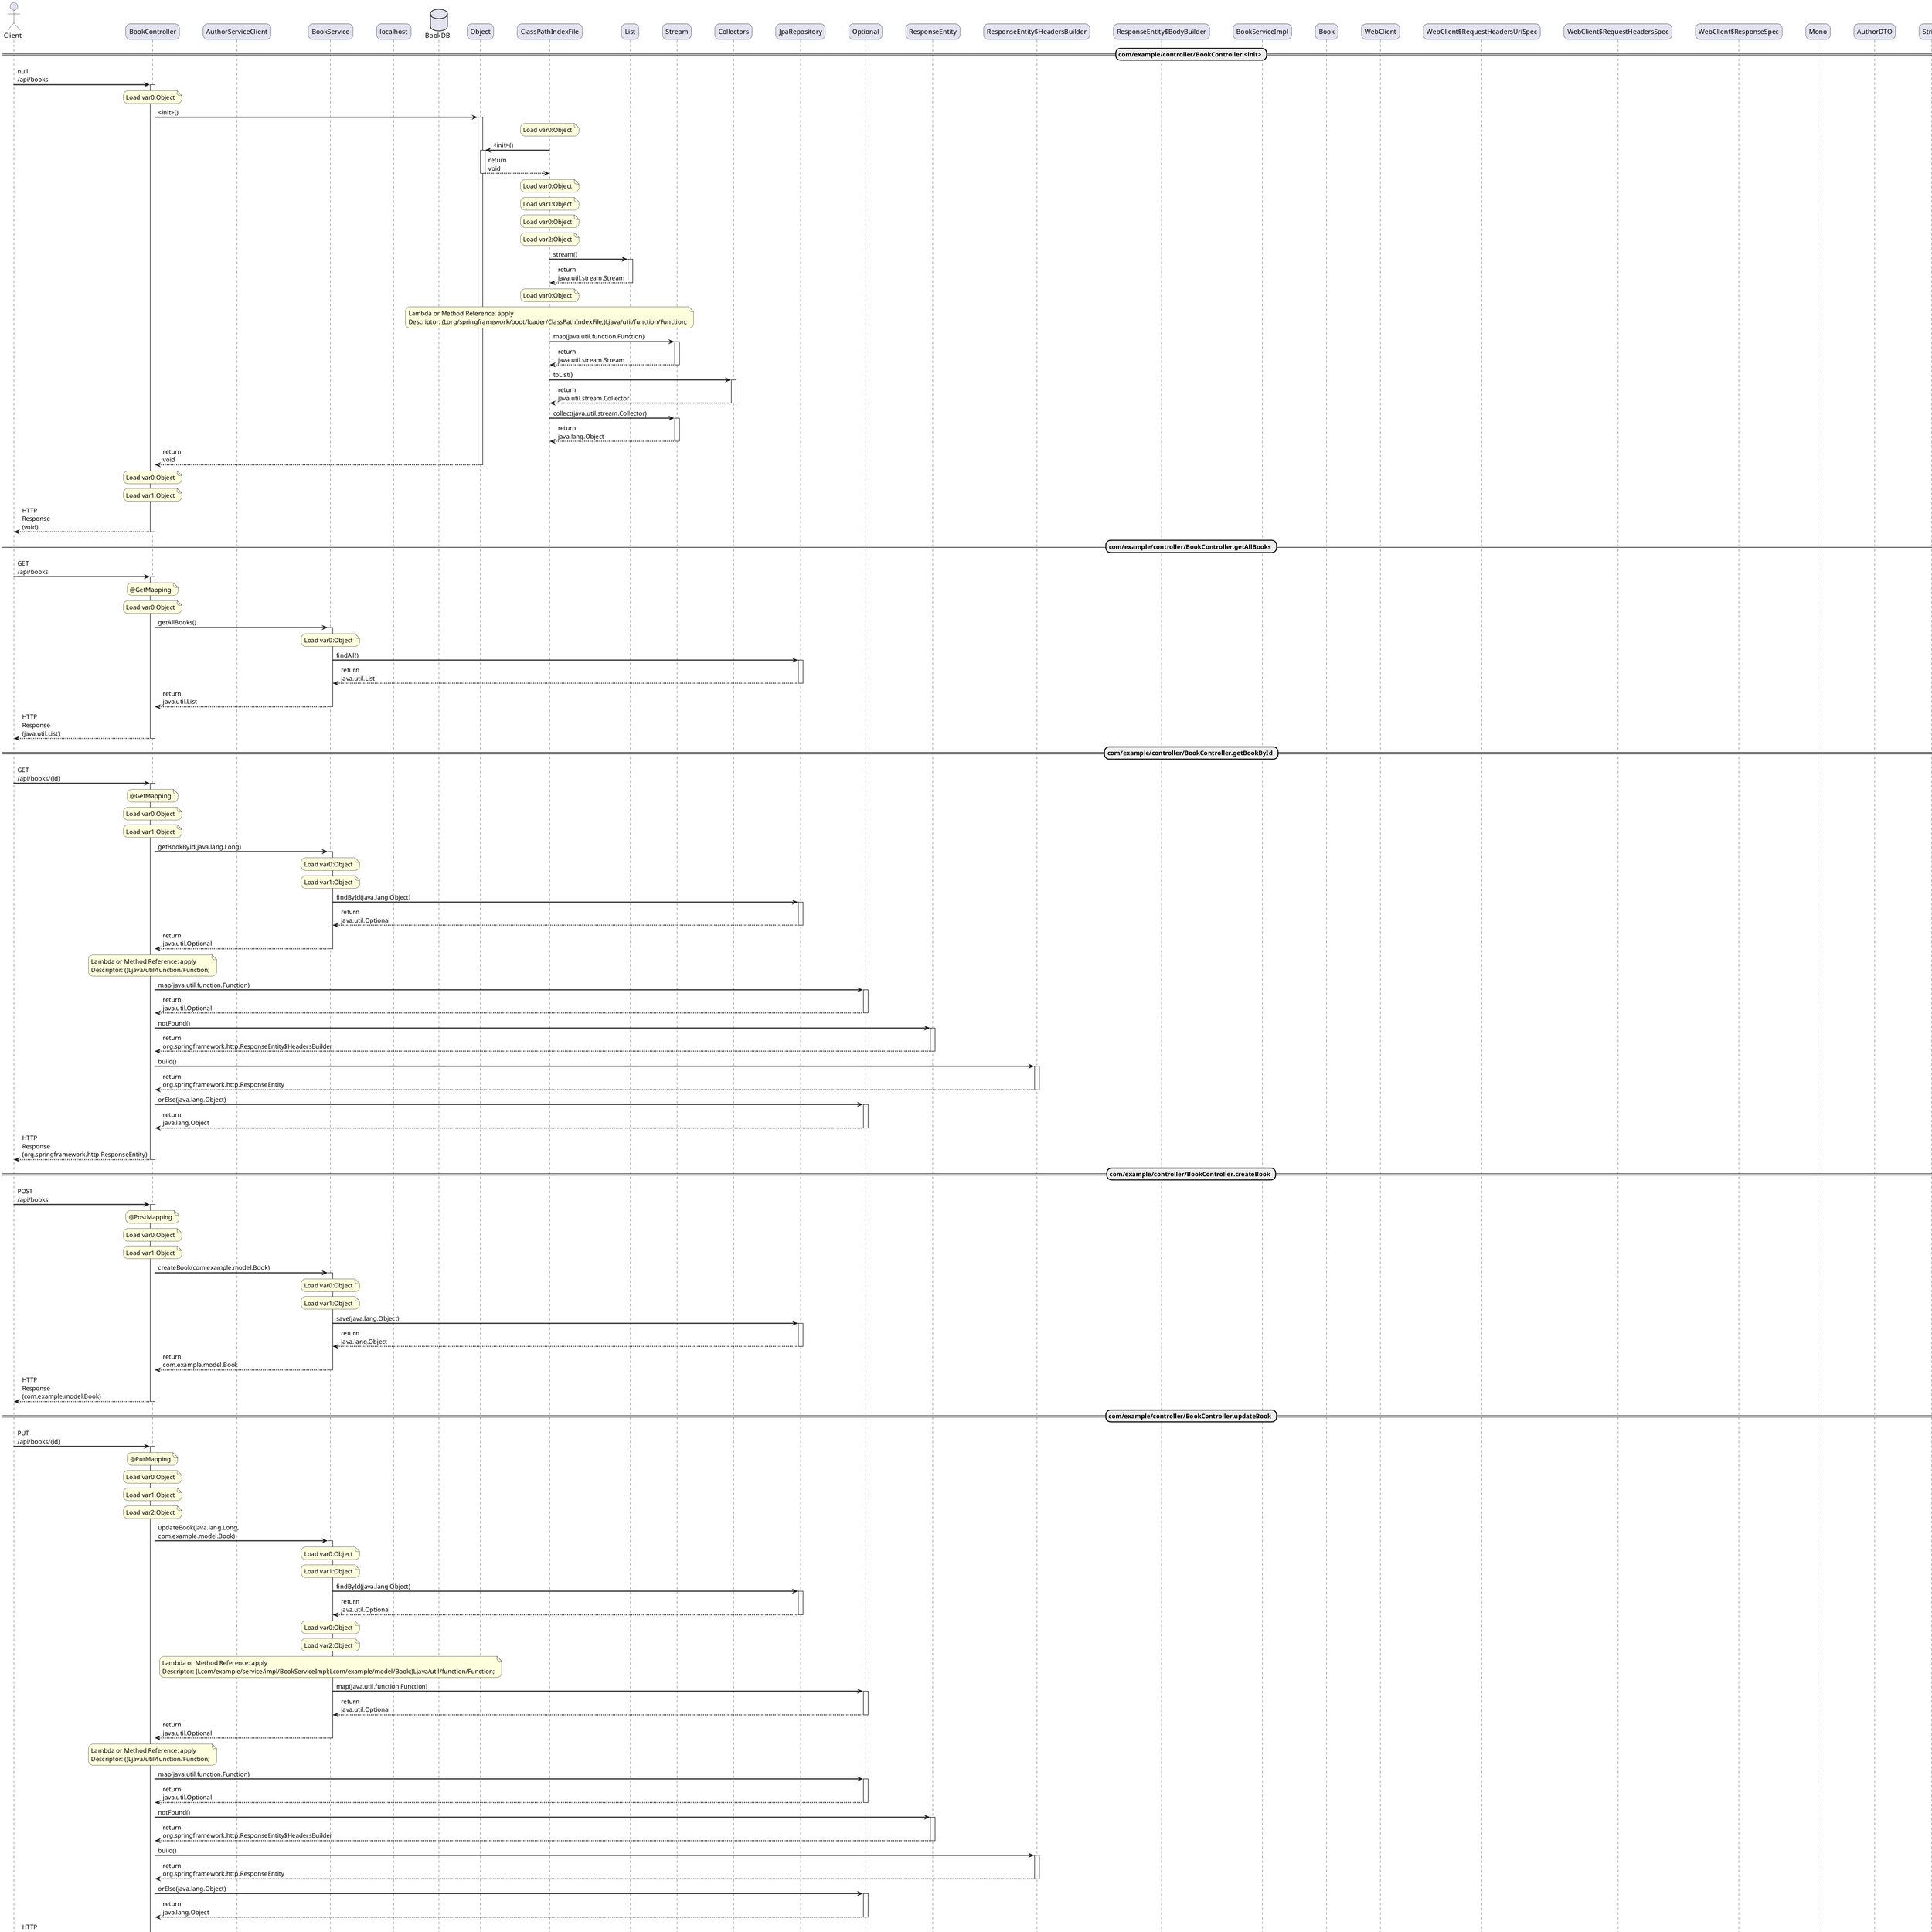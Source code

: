 @startuml
!pragma teoz true
skinparam sequenceArrowThickness 2
skinparam roundcorner 20
skinparam maxmessagesize 60
skinparam responseMessageBelowArrow true
skinparam ParticipantPadding 20
skinparam BoxPadding 10
skinparam SequenceGroupBodyBackgroundColor transparent
skinparam SequenceGroupBorderColor gray
skinparam SequenceGroupFontStyle italic

actor Client
participant BookController
participant AuthorServiceClient
participant BookService
participant localhost
database BookDB

== com/example/controller/BookController.<init> ==
"Client" -> "BookController" : null /api/books
activate "BookController"
note over BookController : Load var0:Object
"BookController" -> "Object" : <init>()
activate "Object"
note over ClassPathIndexFile : Load var0:Object
"ClassPathIndexFile" -> "Object" : <init>()
activate "Object"
"Object" --> "ClassPathIndexFile" : return void
deactivate "Object"
note over ClassPathIndexFile : Load var0:Object
note over ClassPathIndexFile : Load var1:Object
note over ClassPathIndexFile : Load var0:Object
note over ClassPathIndexFile : Load var2:Object
"ClassPathIndexFile" -> "List" : stream()
activate "List"
"List" --> "ClassPathIndexFile" : return java.util.stream.Stream
deactivate "List"
note over ClassPathIndexFile : Load var0:Object
note over ClassPathIndexFile
Lambda or Method Reference: apply
Descriptor: (Lorg/springframework/boot/loader/ClassPathIndexFile;)Ljava/util/function/Function;
end note
"ClassPathIndexFile" -> "Stream" : map(java.util.function.Function)
activate "Stream"
"Stream" --> "ClassPathIndexFile" : return java.util.stream.Stream
deactivate "Stream"
"ClassPathIndexFile" -> "Collectors" : toList()
activate "Collectors"
"Collectors" --> "ClassPathIndexFile" : return java.util.stream.Collector
deactivate "Collectors"
"ClassPathIndexFile" -> "Stream" : collect(java.util.stream.Collector)
activate "Stream"
"Stream" --> "ClassPathIndexFile" : return java.lang.Object
deactivate "Stream"
"Object" --> "BookController" : return void
deactivate "Object"
note over BookController : Load var0:Object
note over BookController : Load var1:Object
"BookController" --> "Client" : HTTP Response (void)
deactivate "BookController"

== com/example/controller/BookController.getAllBooks ==
"Client" -> "BookController" : GET /api/books
activate "BookController"
note over BookController : @GetMapping
note over BookController : Load var0:Object
"BookController" -> "BookService" : getAllBooks()
activate "BookService"
note over BookService : Load var0:Object
"BookService" -> "JpaRepository" : findAll()
activate "JpaRepository"
"JpaRepository" --> "BookService" : return java.util.List
deactivate "JpaRepository"
"BookService" --> "BookController" : return java.util.List
deactivate "BookService"
"BookController" --> "Client" : HTTP Response (java.util.List)
deactivate "BookController"

== com/example/controller/BookController.getBookById ==
"Client" -> "BookController" : GET /api/books/{id}
activate "BookController"
note over BookController : @GetMapping
note over BookController : Load var0:Object
note over BookController : Load var1:Object
"BookController" -> "BookService" : getBookById(java.lang.Long)
activate "BookService"
note over BookService : Load var0:Object
note over BookService : Load var1:Object
"BookService" -> "JpaRepository" : findById(java.lang.Object)
activate "JpaRepository"
"JpaRepository" --> "BookService" : return java.util.Optional
deactivate "JpaRepository"
"BookService" --> "BookController" : return java.util.Optional
deactivate "BookService"
note over BookController
Lambda or Method Reference: apply
Descriptor: ()Ljava/util/function/Function;
end note
"BookController" -> "Optional" : map(java.util.function.Function)
activate "Optional"
"Optional" --> "BookController" : return java.util.Optional
deactivate "Optional"
"BookController" -> "ResponseEntity" : notFound()
activate "ResponseEntity"
"ResponseEntity" --> "BookController" : return org.springframework.http.ResponseEntity$HeadersBuilder
deactivate "ResponseEntity"
"BookController" -> "ResponseEntity$HeadersBuilder" : build()
activate "ResponseEntity$HeadersBuilder"
"ResponseEntity$HeadersBuilder" --> "BookController" : return org.springframework.http.ResponseEntity
deactivate "ResponseEntity$HeadersBuilder"
"BookController" -> "Optional" : orElse(java.lang.Object)
activate "Optional"
"Optional" --> "BookController" : return java.lang.Object
deactivate "Optional"
"BookController" --> "Client" : HTTP Response (org.springframework.http.ResponseEntity)
deactivate "BookController"

== com/example/controller/BookController.createBook ==
"Client" -> "BookController" : POST /api/books
activate "BookController"
note over BookController : @PostMapping
note over BookController : Load var0:Object
note over BookController : Load var1:Object
"BookController" -> "BookService" : createBook(com.example.model.Book)
activate "BookService"
note over BookService : Load var0:Object
note over BookService : Load var1:Object
"BookService" -> "JpaRepository" : save(java.lang.Object)
activate "JpaRepository"
"JpaRepository" --> "BookService" : return java.lang.Object
deactivate "JpaRepository"
"BookService" --> "BookController" : return com.example.model.Book
deactivate "BookService"
"BookController" --> "Client" : HTTP Response (com.example.model.Book)
deactivate "BookController"

== com/example/controller/BookController.updateBook ==
"Client" -> "BookController" : PUT /api/books/{id}
activate "BookController"
note over BookController : @PutMapping
note over BookController : Load var0:Object
note over BookController : Load var1:Object
note over BookController : Load var2:Object
"BookController" -> "BookService" : updateBook(java.lang.Long, com.example.model.Book)
activate "BookService"
note over BookService : Load var0:Object
note over BookService : Load var1:Object
"BookService" -> "JpaRepository" : findById(java.lang.Object)
activate "JpaRepository"
"JpaRepository" --> "BookService" : return java.util.Optional
deactivate "JpaRepository"
note over BookService : Load var0:Object
note over BookService : Load var2:Object
note over BookService
Lambda or Method Reference: apply
Descriptor: (Lcom/example/service/impl/BookServiceImpl;Lcom/example/model/Book;)Ljava/util/function/Function;
end note
"BookService" -> "Optional" : map(java.util.function.Function)
activate "Optional"
"Optional" --> "BookService" : return java.util.Optional
deactivate "Optional"
"BookService" --> "BookController" : return java.util.Optional
deactivate "BookService"
note over BookController
Lambda or Method Reference: apply
Descriptor: ()Ljava/util/function/Function;
end note
"BookController" -> "Optional" : map(java.util.function.Function)
activate "Optional"
"Optional" --> "BookController" : return java.util.Optional
deactivate "Optional"
"BookController" -> "ResponseEntity" : notFound()
activate "ResponseEntity"
"ResponseEntity" --> "BookController" : return org.springframework.http.ResponseEntity$HeadersBuilder
deactivate "ResponseEntity"
"BookController" -> "ResponseEntity$HeadersBuilder" : build()
activate "ResponseEntity$HeadersBuilder"
"ResponseEntity$HeadersBuilder" --> "BookController" : return org.springframework.http.ResponseEntity
deactivate "ResponseEntity$HeadersBuilder"
"BookController" -> "Optional" : orElse(java.lang.Object)
activate "Optional"
"Optional" --> "BookController" : return java.lang.Object
deactivate "Optional"
"BookController" --> "Client" : HTTP Response (org.springframework.http.ResponseEntity)
deactivate "BookController"

== com/example/controller/BookController.deleteBook ==
"Client" -> "BookController" : DELETE /api/books/{id}
activate "BookController"
note over BookController : @DeleteMapping
note over BookController : Load var0:Object
note over BookController : Load var1:Object
"BookController" -> "BookService" : deleteBook(java.lang.Long)
activate "BookService"
note over BookService : Load var0:Object
note over BookService : Load var1:Object
"BookService" -> "JpaRepository" : deleteById(java.lang.Object)
activate "JpaRepository"
"JpaRepository" --> "BookService" : return void
deactivate "JpaRepository"
"BookService" --> "BookController" : return void
deactivate "BookService"
"BookController" -> "ResponseEntity" : ok()
activate "ResponseEntity"
"ResponseEntity" --> "BookController" : return org.springframework.http.ResponseEntity$BodyBuilder
deactivate "ResponseEntity"
"BookController" -> "ResponseEntity$BodyBuilder" : build()
activate "ResponseEntity$BodyBuilder"
"ResponseEntity$BodyBuilder" --> "BookController" : return org.springframework.http.ResponseEntity
deactivate "ResponseEntity$BodyBuilder"
"BookController" --> "Client" : HTTP Response (org.springframework.http.ResponseEntity)
deactivate "BookController"

== com/example/controller/BookController.getBookWithAuthor ==
"Client" -> "BookController" : GET /api/books/{id}/with-author
activate "BookController"
note over BookController : @GetMapping
note over BookController : Load var0:Object
note over BookController : Load var1:Object
"BookController" -> "BookService" : getBookWithAuthor(java.lang.Long)
activate "BookService"
note over BookService : Load var0:Object
note over BookService : Load var1:Object
"BookService" -> "JpaRepository" : findById(java.lang.Object)
activate "JpaRepository"
"JpaRepository" --> "BookService" : return java.util.Optional
deactivate "JpaRepository"
note over BookService : Load var0:Object
note over BookService
Lambda or Method Reference: apply
Descriptor: (Lcom/example/service/impl/BookServiceImpl;)Ljava/util/function/Function;
end note
"BookService" -> "Optional" : map(java.util.function.Function)
activate "Optional"
"Optional" --> "BookService" : return java.util.Optional
deactivate "Optional"
"BookService" --> "BookController" : return java.util.Optional
deactivate "BookService"
note over BookController
Lambda or Method Reference: apply
Descriptor: ()Ljava/util/function/Function;
end note
"BookController" -> "Optional" : map(java.util.function.Function)
activate "Optional"
"Optional" --> "BookController" : return java.util.Optional
deactivate "Optional"
"BookController" -> "ResponseEntity" : notFound()
activate "ResponseEntity"
"ResponseEntity" --> "BookController" : return org.springframework.http.ResponseEntity$HeadersBuilder
deactivate "ResponseEntity"
"BookController" -> "ResponseEntity$HeadersBuilder" : build()
activate "ResponseEntity$HeadersBuilder"
"ResponseEntity$HeadersBuilder" --> "BookController" : return org.springframework.http.ResponseEntity
deactivate "ResponseEntity$HeadersBuilder"
"BookController" -> "Optional" : orElse(java.lang.Object)
activate "Optional"
"Optional" --> "BookController" : return java.lang.Object
deactivate "Optional"
"BookController" --> "Client" : HTTP Response (org.springframework.http.ResponseEntity)
deactivate "BookController"

== com/example/service/impl/BookServiceImpl.<init> ==
"Client" -> "BookServiceImpl" : null null
activate "BookServiceImpl"
note over BookService : Load var0:Object
"BookService" -> "Object" : <init>()
activate "Object"
note over ClassPathIndexFile : Load var0:Object
"ClassPathIndexFile" -> "Object" : <init>()
activate "Object"
"Object" --> "ClassPathIndexFile" : return void
deactivate "Object"
note over ClassPathIndexFile : Load var0:Object
note over ClassPathIndexFile : Load var1:Object
note over ClassPathIndexFile : Load var0:Object
note over ClassPathIndexFile : Load var2:Object
"ClassPathIndexFile" -> "List" : stream()
activate "List"
"List" --> "ClassPathIndexFile" : return java.util.stream.Stream
deactivate "List"
note over ClassPathIndexFile : Load var0:Object
note over ClassPathIndexFile
Lambda or Method Reference: apply
Descriptor: (Lorg/springframework/boot/loader/ClassPathIndexFile;)Ljava/util/function/Function;
end note
"ClassPathIndexFile" -> "Stream" : map(java.util.function.Function)
activate "Stream"
"Stream" --> "ClassPathIndexFile" : return java.util.stream.Stream
deactivate "Stream"
"ClassPathIndexFile" -> "Collectors" : toList()
activate "Collectors"
"Collectors" --> "ClassPathIndexFile" : return java.util.stream.Collector
deactivate "Collectors"
"ClassPathIndexFile" -> "Stream" : collect(java.util.stream.Collector)
activate "Stream"
"Stream" --> "ClassPathIndexFile" : return java.lang.Object
deactivate "Stream"
"Object" --> "BookService" : return void
deactivate "Object"
note over BookService : Load var0:Object
note over BookService : Load var1:Object
note over BookService : Load var0:Object
note over BookService : Load var2:Object
"BookServiceImpl" --> "Client" : HTTP Response (void)
deactivate "BookServiceImpl"

== com/example/service/impl/BookServiceImpl.getAllBooks ==
"Client" -> "BookServiceImpl" : null null
activate "BookServiceImpl"
note over BookService : Load var0:Object
"BookService" -> "JpaRepository" : findAll()
activate "JpaRepository"
"JpaRepository" --> "BookService" : return java.util.List
deactivate "JpaRepository"
"BookServiceImpl" --> "Client" : HTTP Response (java.util.List)
deactivate "BookServiceImpl"

== com/example/service/impl/BookServiceImpl.getBookById ==
"Client" -> "BookServiceImpl" : null null
activate "BookServiceImpl"
note over BookService : Load var0:Object
note over BookService : Load var1:Object
"BookService" -> "JpaRepository" : findById(java.lang.Object)
activate "JpaRepository"
"JpaRepository" --> "BookService" : return java.util.Optional
deactivate "JpaRepository"
"BookServiceImpl" --> "Client" : HTTP Response (java.util.Optional)
deactivate "BookServiceImpl"

== com/example/service/impl/BookServiceImpl.createBook ==
"Client" -> "BookServiceImpl" : null null
activate "BookServiceImpl"
note over BookService : Load var0:Object
note over BookService : Load var1:Object
"BookService" -> "JpaRepository" : save(java.lang.Object)
activate "JpaRepository"
"JpaRepository" --> "BookService" : return java.lang.Object
deactivate "JpaRepository"
"BookServiceImpl" --> "Client" : HTTP Response (com.example.model.Book)
deactivate "BookServiceImpl"

== com/example/service/impl/BookServiceImpl.updateBook ==
"Client" -> "BookServiceImpl" : null null
activate "BookServiceImpl"
note over BookService : Load var0:Object
note over BookService : Load var1:Object
"BookService" -> "JpaRepository" : findById(java.lang.Object)
activate "JpaRepository"
"JpaRepository" --> "BookService" : return java.util.Optional
deactivate "JpaRepository"
note over BookService : Load var0:Object
note over BookService : Load var2:Object
note over BookService
Lambda or Method Reference: apply
Descriptor: (Lcom/example/service/impl/BookServiceImpl;Lcom/example/model/Book;)Ljava/util/function/Function;
end note
"BookService" -> "Optional" : map(java.util.function.Function)
activate "Optional"
"Optional" --> "BookService" : return java.util.Optional
deactivate "Optional"
"BookServiceImpl" --> "Client" : HTTP Response (java.util.Optional)
deactivate "BookServiceImpl"

== com/example/service/impl/BookServiceImpl.deleteBook ==
"Client" -> "BookServiceImpl" : null null
activate "BookServiceImpl"
note over BookService : Load var0:Object
note over BookService : Load var1:Object
"BookService" -> "JpaRepository" : deleteById(java.lang.Object)
activate "JpaRepository"
"JpaRepository" --> "BookService" : return void
deactivate "JpaRepository"
"BookServiceImpl" --> "Client" : HTTP Response (void)
deactivate "BookServiceImpl"

== com/example/service/impl/BookServiceImpl.getBookWithAuthor ==
"Client" -> "BookServiceImpl" : null null
activate "BookServiceImpl"
note over BookService : Load var0:Object
note over BookService : Load var1:Object
"BookService" -> "JpaRepository" : findById(java.lang.Object)
activate "JpaRepository"
"JpaRepository" --> "BookService" : return java.util.Optional
deactivate "JpaRepository"
note over BookService : Load var0:Object
note over BookService
Lambda or Method Reference: apply
Descriptor: (Lcom/example/service/impl/BookServiceImpl;)Ljava/util/function/Function;
end note
"BookService" -> "Optional" : map(java.util.function.Function)
activate "Optional"
"Optional" --> "BookService" : return java.util.Optional
deactivate "Optional"
"BookServiceImpl" --> "Client" : HTTP Response (java.util.Optional)
deactivate "BookServiceImpl"

== com/example/service/impl/BookServiceImpl.lambda$getBookWithAuthor$1 ==
"Client" -> "BookServiceImpl" : null null
activate "BookServiceImpl"
note over BookService : Load var0:Object
note over BookService : Load var1:Object
"BookService" -> "Book" : getAuthorId()
activate "Book"
"Book" --> "BookService" : return java.lang.Long
deactivate "Book"
"BookService" -> "AuthorServiceClient" : getAuthor(java.lang.Long)
activate "AuthorServiceClient"
note over AuthorServiceClient : Load var0:Object
"AuthorServiceClient" -> "WebClient" : get()
activate "WebClient"
"WebClient" --> "AuthorServiceClient" : return org.springframework.web.reactive.function.client.WebClient$RequestHeadersUriSpec
deactivate "WebClient"
note over AuthorServiceClient : Constant: /api/authors/{id}
note over AuthorServiceClient : Load var1:Object
"AuthorServiceClient" -> "WebClient$RequestHeadersUriSpec" : uri(java.lang.String, java.lang.Object[])
activate "WebClient$RequestHeadersUriSpec"
"WebClient$RequestHeadersUriSpec" --> "AuthorServiceClient" : return org.springframework.web.reactive.function.client.WebClient$RequestHeadersSpec
deactivate "WebClient$RequestHeadersUriSpec"
"AuthorServiceClient" -> "WebClient$RequestHeadersSpec" : retrieve()
activate "WebClient$RequestHeadersSpec"
"WebClient$RequestHeadersSpec" --> "AuthorServiceClient" : return org.springframework.web.reactive.function.client.WebClient$ResponseSpec
deactivate "WebClient$RequestHeadersSpec"
note over AuthorServiceClient
Lambda or Method Reference: test
Descriptor: ()Ljava/util/function/Predicate;
end note
note over AuthorServiceClient : Load var1:Object
note over AuthorServiceClient
Lambda or Method Reference: apply
Descriptor: (Ljava/lang/Long;)Ljava/util/function/Function;
end note
"AuthorServiceClient" -> "WebClient$ResponseSpec" : onStatus(java.util.function.Predicate, java.util.function.Function)
activate "WebClient$ResponseSpec"
"WebClient$ResponseSpec" --> "AuthorServiceClient" : return org.springframework.web.reactive.function.client.WebClient$ResponseSpec
deactivate "WebClient$ResponseSpec"
note over AuthorServiceClient
Lambda or Method Reference: test
Descriptor: ()Ljava/util/function/Predicate;
end note
note over AuthorServiceClient
Lambda or Method Reference: apply
Descriptor: ()Ljava/util/function/Function;
end note
"AuthorServiceClient" -> "WebClient$ResponseSpec" : onStatus(java.util.function.Predicate, java.util.function.Function)
activate "WebClient$ResponseSpec"
"WebClient$ResponseSpec" --> "AuthorServiceClient" : return org.springframework.web.reactive.function.client.WebClient$ResponseSpec
deactivate "WebClient$ResponseSpec"
note over AuthorServiceClient : Constant: Lcom/example/dto/AuthorDTO;
"AuthorServiceClient" -> "WebClient$ResponseSpec" : bodyToMono(java.lang.Class)
activate "WebClient$ResponseSpec"
"WebClient$ResponseSpec" --> "AuthorServiceClient" : return reactor.core.publisher.Mono
deactivate "WebClient$ResponseSpec"
"AuthorServiceClient" --> "BookService" : return reactor.core.publisher.Mono
deactivate "AuthorServiceClient"
"BookService" -> "Mono" : block()
activate "Mono"
"Mono" --> "BookService" : return java.lang.Object
deactivate "Mono"
note over BookService : Store var2:Object
note over BookService : Constant: Book: %s, Author: %s, Publication Date: %s
note over BookService : Load var1:Object
"BookService" -> "Book" : getTitle()
activate "Book"
"Book" --> "BookService" : return java.lang.String
deactivate "Book"
note over BookService : Load var2:Object
"BookService" -> "AuthorDTO" : getName()
activate "AuthorDTO"
note over AuthorDTO : Load var0:Object
"AuthorDTO" --> "BookService" : return java.lang.String
deactivate "AuthorDTO"
note over BookService : Load var1:Object
"BookService" -> "Book" : getPublicationDate()
activate "Book"
"Book" --> "BookService" : return java.time.LocalDate
deactivate "Book"
"BookService" -> "String" : format(java.lang.String, java.lang.Object[])
activate "String"
"String" --> "BookService" : return java.lang.String
deactivate "String"
note over BookService : Store var2:Object
note over BookService : Constant: Book: %s, Author: Not found, Publication Date: %s
note over BookService : Load var1:Object
"BookService" -> "Book" : getTitle()
activate "Book"
"Book" --> "BookService" : return java.lang.String
deactivate "Book"
note over BookService : Load var1:Object
"BookService" -> "Book" : getPublicationDate()
activate "Book"
"Book" --> "BookService" : return java.time.LocalDate
deactivate "Book"
"BookService" -> "String" : format(java.lang.String, java.lang.Object[])
activate "String"
"String" --> "BookService" : return java.lang.String
deactivate "String"
note over BookService : Store var2:Object
note over BookService : Constant: Book: %s, Author: Error fetching author (%s), Publication Date: %s
note over BookService : Load var1:Object
"BookService" -> "Book" : getTitle()
activate "Book"
"Book" --> "BookService" : return java.lang.String
deactivate "Book"
note over BookService : Load var2:Object
"BookService" -> "Exception" : getMessage()
activate "Exception"
"Exception" --> "BookService" : return java.lang.String
deactivate "Exception"
note over BookService : Load var1:Object
"BookService" -> "Book" : getPublicationDate()
activate "Book"
"Book" --> "BookService" : return java.time.LocalDate
deactivate "Book"
"BookService" -> "String" : format(java.lang.String, java.lang.Object[])
activate "String"
"String" --> "BookService" : return java.lang.String
deactivate "String"
group #LightGray Try
"BookService" -> "Book" : getAuthorId()
activate "Book"
"Book" --> "BookService" : return java.lang.Long
deactivate "Book"
"BookService" -> "AuthorServiceClient" : getAuthor(java.lang.Long)
activate "AuthorServiceClient"
note over AuthorServiceClient : Load var0:Object
"AuthorServiceClient" -> "WebClient" : get()
activate "WebClient"
"WebClient" --> "AuthorServiceClient" : return org.springframework.web.reactive.function.client.WebClient$RequestHeadersUriSpec
deactivate "WebClient"
note over AuthorServiceClient : Constant: /api/authors/{id}
note over AuthorServiceClient : Load var1:Object
"AuthorServiceClient" -> "WebClient$RequestHeadersUriSpec" : uri(java.lang.String, java.lang.Object[])
activate "WebClient$RequestHeadersUriSpec"
"WebClient$RequestHeadersUriSpec" --> "AuthorServiceClient" : return org.springframework.web.reactive.function.client.WebClient$RequestHeadersSpec
deactivate "WebClient$RequestHeadersUriSpec"
"AuthorServiceClient" -> "WebClient$RequestHeadersSpec" : retrieve()
activate "WebClient$RequestHeadersSpec"
"WebClient$RequestHeadersSpec" --> "AuthorServiceClient" : return org.springframework.web.reactive.function.client.WebClient$ResponseSpec
deactivate "WebClient$RequestHeadersSpec"
note over AuthorServiceClient
Lambda or Method Reference: test
Descriptor: ()Ljava/util/function/Predicate;
end note
note over AuthorServiceClient : Load var1:Object
note over AuthorServiceClient
Lambda or Method Reference: apply
Descriptor: (Ljava/lang/Long;)Ljava/util/function/Function;
end note
"AuthorServiceClient" -> "WebClient$ResponseSpec" : onStatus(java.util.function.Predicate, java.util.function.Function)
activate "WebClient$ResponseSpec"
"WebClient$ResponseSpec" --> "AuthorServiceClient" : return org.springframework.web.reactive.function.client.WebClient$ResponseSpec
deactivate "WebClient$ResponseSpec"
note over AuthorServiceClient
Lambda or Method Reference: test
Descriptor: ()Ljava/util/function/Predicate;
end note
note over AuthorServiceClient
Lambda or Method Reference: apply
Descriptor: ()Ljava/util/function/Function;
end note
"AuthorServiceClient" -> "WebClient$ResponseSpec" : onStatus(java.util.function.Predicate, java.util.function.Function)
activate "WebClient$ResponseSpec"
"WebClient$ResponseSpec" --> "AuthorServiceClient" : return org.springframework.web.reactive.function.client.WebClient$ResponseSpec
deactivate "WebClient$ResponseSpec"
note over AuthorServiceClient : Constant: Lcom/example/dto/AuthorDTO;
"AuthorServiceClient" -> "WebClient$ResponseSpec" : bodyToMono(java.lang.Class)
activate "WebClient$ResponseSpec"
"WebClient$ResponseSpec" --> "AuthorServiceClient" : return reactor.core.publisher.Mono
deactivate "WebClient$ResponseSpec"
"AuthorServiceClient" --> "BookService" : return reactor.core.publisher.Mono
deactivate "AuthorServiceClient"
"BookService" -> "Mono" : block()
activate "Mono"
"Mono" --> "BookService" : return java.lang.Object
deactivate "Mono"
"BookService" -> "Book" : getTitle()
activate "Book"
"Book" --> "BookService" : return java.lang.String
deactivate "Book"
"BookService" -> "AuthorDTO" : getName()
activate "AuthorDTO"
note over AuthorDTO : Load var0:Object
"AuthorDTO" --> "BookService" : return java.lang.String
deactivate "AuthorDTO"
"BookService" -> "Book" : getPublicationDate()
activate "Book"
"Book" --> "BookService" : return java.time.LocalDate
deactivate "Book"
"BookService" -> "String" : format(java.lang.String, java.lang.Object[])
activate "String"
"String" --> "BookService" : return java.lang.String
deactivate "String"
end
group #LightCoral Catch AuthorNotFoundException
end
group #LightGray Try
"BookService" -> "Book" : getAuthorId()
activate "Book"
"Book" --> "BookService" : return java.lang.Long
deactivate "Book"
"BookService" -> "AuthorServiceClient" : getAuthor(java.lang.Long)
activate "AuthorServiceClient"
note over AuthorServiceClient : Load var0:Object
"AuthorServiceClient" -> "WebClient" : get()
activate "WebClient"
"WebClient" --> "AuthorServiceClient" : return org.springframework.web.reactive.function.client.WebClient$RequestHeadersUriSpec
deactivate "WebClient"
note over AuthorServiceClient : Constant: /api/authors/{id}
note over AuthorServiceClient : Load var1:Object
"AuthorServiceClient" -> "WebClient$RequestHeadersUriSpec" : uri(java.lang.String, java.lang.Object[])
activate "WebClient$RequestHeadersUriSpec"
"WebClient$RequestHeadersUriSpec" --> "AuthorServiceClient" : return org.springframework.web.reactive.function.client.WebClient$RequestHeadersSpec
deactivate "WebClient$RequestHeadersUriSpec"
"AuthorServiceClient" -> "WebClient$RequestHeadersSpec" : retrieve()
activate "WebClient$RequestHeadersSpec"
"WebClient$RequestHeadersSpec" --> "AuthorServiceClient" : return org.springframework.web.reactive.function.client.WebClient$ResponseSpec
deactivate "WebClient$RequestHeadersSpec"
note over AuthorServiceClient
Lambda or Method Reference: test
Descriptor: ()Ljava/util/function/Predicate;
end note
note over AuthorServiceClient : Load var1:Object
note over AuthorServiceClient
Lambda or Method Reference: apply
Descriptor: (Ljava/lang/Long;)Ljava/util/function/Function;
end note
"AuthorServiceClient" -> "WebClient$ResponseSpec" : onStatus(java.util.function.Predicate, java.util.function.Function)
activate "WebClient$ResponseSpec"
"WebClient$ResponseSpec" --> "AuthorServiceClient" : return org.springframework.web.reactive.function.client.WebClient$ResponseSpec
deactivate "WebClient$ResponseSpec"
note over AuthorServiceClient
Lambda or Method Reference: test
Descriptor: ()Ljava/util/function/Predicate;
end note
note over AuthorServiceClient
Lambda or Method Reference: apply
Descriptor: ()Ljava/util/function/Function;
end note
"AuthorServiceClient" -> "WebClient$ResponseSpec" : onStatus(java.util.function.Predicate, java.util.function.Function)
activate "WebClient$ResponseSpec"
"WebClient$ResponseSpec" --> "AuthorServiceClient" : return org.springframework.web.reactive.function.client.WebClient$ResponseSpec
deactivate "WebClient$ResponseSpec"
note over AuthorServiceClient : Constant: Lcom/example/dto/AuthorDTO;
"AuthorServiceClient" -> "WebClient$ResponseSpec" : bodyToMono(java.lang.Class)
activate "WebClient$ResponseSpec"
"WebClient$ResponseSpec" --> "AuthorServiceClient" : return reactor.core.publisher.Mono
deactivate "WebClient$ResponseSpec"
"AuthorServiceClient" --> "BookService" : return reactor.core.publisher.Mono
deactivate "AuthorServiceClient"
"BookService" -> "Mono" : block()
activate "Mono"
"Mono" --> "BookService" : return java.lang.Object
deactivate "Mono"
"BookService" -> "Book" : getTitle()
activate "Book"
"Book" --> "BookService" : return java.lang.String
deactivate "Book"
"BookService" -> "AuthorDTO" : getName()
activate "AuthorDTO"
note over AuthorDTO : Load var0:Object
"AuthorDTO" --> "BookService" : return java.lang.String
deactivate "AuthorDTO"
"BookService" -> "Book" : getPublicationDate()
activate "Book"
"Book" --> "BookService" : return java.time.LocalDate
deactivate "Book"
"BookService" -> "String" : format(java.lang.String, java.lang.Object[])
activate "String"
"String" --> "BookService" : return java.lang.String
deactivate "String"
end
group #LightCoral Catch Exception
end
"BookServiceImpl" --> "Client" : HTTP Response (java.lang.String)
deactivate "BookServiceImpl"

== com/example/service/impl/BookServiceImpl.lambda$updateBook$0 ==
"Client" -> "BookServiceImpl" : null null
activate "BookServiceImpl"
note over BookService : Load var2:Object
note over BookService : Load var1:Object
"BookService" -> "Book" : getTitle()
activate "Book"
"Book" --> "BookService" : return java.lang.String
deactivate "Book"
"BookService" -> "Book" : setTitle(java.lang.String)
activate "Book"
"Book" --> "BookService" : return void
deactivate "Book"
note over BookService : Load var2:Object
note over BookService : Load var1:Object
"BookService" -> "Book" : getIsbn()
activate "Book"
"Book" --> "BookService" : return java.lang.String
deactivate "Book"
"BookService" -> "Book" : setIsbn(java.lang.String)
activate "Book"
"Book" --> "BookService" : return void
deactivate "Book"
note over BookService : Load var2:Object
note over BookService : Load var1:Object
"BookService" -> "Book" : getAuthorId()
activate "Book"
"Book" --> "BookService" : return java.lang.Long
deactivate "Book"
"BookService" -> "Book" : setAuthorId(java.lang.Long)
activate "Book"
"Book" --> "BookService" : return void
deactivate "Book"
note over BookService : Load var2:Object
note over BookService : Load var1:Object
"BookService" -> "Book" : getPublicationDate()
activate "Book"
"Book" --> "BookService" : return java.time.LocalDate
deactivate "Book"
"BookService" -> "Book" : setPublicationDate(java.time.LocalDate)
activate "Book"
"Book" --> "BookService" : return void
deactivate "Book"
note over BookService : Load var0:Object
note over BookService : Load var2:Object
"BookService" -> "JpaRepository" : save(java.lang.Object)
activate "JpaRepository"
"JpaRepository" --> "BookService" : return java.lang.Object
deactivate "JpaRepository"
"BookServiceImpl" --> "Client" : HTTP Response (com.example.model.Book)
deactivate "BookServiceImpl"

== com/example/service/AuthorServiceClient.<init> ==
"Client" -> "AuthorServiceClient" : null null
activate "AuthorServiceClient"
note over AuthorServiceClient : Load var0:Object
"AuthorServiceClient" -> "Object" : <init>()
activate "Object"
note over ClassPathIndexFile : Load var0:Object
"ClassPathIndexFile" -> "Object" : <init>()
activate "Object"
"Object" --> "ClassPathIndexFile" : return void
deactivate "Object"
note over ClassPathIndexFile : Load var0:Object
note over ClassPathIndexFile : Load var1:Object
note over ClassPathIndexFile : Load var0:Object
note over ClassPathIndexFile : Load var2:Object
"ClassPathIndexFile" -> "List" : stream()
activate "List"
"List" --> "ClassPathIndexFile" : return java.util.stream.Stream
deactivate "List"
note over ClassPathIndexFile : Load var0:Object
note over ClassPathIndexFile
Lambda or Method Reference: apply
Descriptor: (Lorg/springframework/boot/loader/ClassPathIndexFile;)Ljava/util/function/Function;
end note
"ClassPathIndexFile" -> "Stream" : map(java.util.function.Function)
activate "Stream"
"Stream" --> "ClassPathIndexFile" : return java.util.stream.Stream
deactivate "Stream"
"ClassPathIndexFile" -> "Collectors" : toList()
activate "Collectors"
"Collectors" --> "ClassPathIndexFile" : return java.util.stream.Collector
deactivate "Collectors"
"ClassPathIndexFile" -> "Stream" : collect(java.util.stream.Collector)
activate "Stream"
"Stream" --> "ClassPathIndexFile" : return java.lang.Object
deactivate "Stream"
"Object" --> "AuthorServiceClient" : return void
deactivate "Object"
note over AuthorServiceClient : Load var0:Object
note over AuthorServiceClient : Load var1:Object
note over AuthorServiceClient : Constant: http://localhost:8081
"AuthorServiceClient" -> "WebClient$Builder" : baseUrl(java.lang.String)
activate "WebClient$Builder"
"WebClient$Builder" --> "AuthorServiceClient" : return org.springframework.web.reactive.function.client.WebClient$Builder
deactivate "WebClient$Builder"
"AuthorServiceClient" -> "WebClient$Builder" : build()
activate "WebClient$Builder"
"WebClient$Builder" --> "AuthorServiceClient" : return org.springframework.web.reactive.function.client.WebClient
deactivate "WebClient$Builder"
"AuthorServiceClient" --> "Client" : HTTP Response (void)
deactivate "AuthorServiceClient"

== com/example/service/AuthorServiceClient.getAuthor ==
"Client" -> "AuthorServiceClient" : null null
activate "AuthorServiceClient"
note over AuthorServiceClient : Load var0:Object
"AuthorServiceClient" -> "WebClient" : get()
activate "WebClient"
"WebClient" --> "AuthorServiceClient" : return org.springframework.web.reactive.function.client.WebClient$RequestHeadersUriSpec
deactivate "WebClient"
note over AuthorServiceClient : Constant: /api/authors/{id}
note over AuthorServiceClient : Load var1:Object
"AuthorServiceClient" -> "WebClient$RequestHeadersUriSpec" : uri(java.lang.String, java.lang.Object[])
activate "WebClient$RequestHeadersUriSpec"
"WebClient$RequestHeadersUriSpec" --> "AuthorServiceClient" : return org.springframework.web.reactive.function.client.WebClient$RequestHeadersSpec
deactivate "WebClient$RequestHeadersUriSpec"
"AuthorServiceClient" -> "WebClient$RequestHeadersSpec" : retrieve()
activate "WebClient$RequestHeadersSpec"
"WebClient$RequestHeadersSpec" --> "AuthorServiceClient" : return org.springframework.web.reactive.function.client.WebClient$ResponseSpec
deactivate "WebClient$RequestHeadersSpec"
note over AuthorServiceClient
Lambda or Method Reference: test
Descriptor: ()Ljava/util/function/Predicate;
end note
note over AuthorServiceClient : Load var1:Object
note over AuthorServiceClient
Lambda or Method Reference: apply
Descriptor: (Ljava/lang/Long;)Ljava/util/function/Function;
end note
"AuthorServiceClient" -> "WebClient$ResponseSpec" : onStatus(java.util.function.Predicate, java.util.function.Function)
activate "WebClient$ResponseSpec"
"WebClient$ResponseSpec" --> "AuthorServiceClient" : return org.springframework.web.reactive.function.client.WebClient$ResponseSpec
deactivate "WebClient$ResponseSpec"
note over AuthorServiceClient
Lambda or Method Reference: test
Descriptor: ()Ljava/util/function/Predicate;
end note
note over AuthorServiceClient
Lambda or Method Reference: apply
Descriptor: ()Ljava/util/function/Function;
end note
"AuthorServiceClient" -> "WebClient$ResponseSpec" : onStatus(java.util.function.Predicate, java.util.function.Function)
activate "WebClient$ResponseSpec"
"WebClient$ResponseSpec" --> "AuthorServiceClient" : return org.springframework.web.reactive.function.client.WebClient$ResponseSpec
deactivate "WebClient$ResponseSpec"
note over AuthorServiceClient : Constant: Lcom/example/dto/AuthorDTO;
"AuthorServiceClient" -> "WebClient$ResponseSpec" : bodyToMono(java.lang.Class)
activate "WebClient$ResponseSpec"
"WebClient$ResponseSpec" --> "AuthorServiceClient" : return reactor.core.publisher.Mono
deactivate "WebClient$ResponseSpec"
"AuthorServiceClient" --> "Client" : HTTP Response (reactor.core.publisher.Mono)
deactivate "AuthorServiceClient"

== com/example/service/AuthorServiceClient.lambda$getAuthor$1 ==
"Client" -> "AuthorServiceClient" : null null
activate "AuthorServiceClient"
note over AuthorServiceClient : Load var0:Object
"AuthorServiceClient" -> "ClientResponse" : statusCode()
activate "ClientResponse"
"ClientResponse" --> "AuthorServiceClient" : return org.springframework.http.HttpStatus
deactivate "ClientResponse"
"AuthorServiceClient" -> "String" : valueOf(java.lang.Object)
activate "String"
"String" --> "AuthorServiceClient" : return java.lang.String
deactivate "String"
note over AuthorServiceClient
Lambda or Method Reference: makeConcatWithConstants
Descriptor: (Ljava/lang/String;)Ljava/lang/String;
end note
"AuthorServiceClient" -> "RuntimeException" : <init>(java.lang.String)
activate "RuntimeException"
note over AuthorNotFoundException : Load var0:Object
note over AuthorNotFoundException : Load var1:Object
"AuthorNotFoundException" -> "RuntimeException" : <init>(java.lang.String)
activate "RuntimeException"
"RuntimeException" --> "AuthorNotFoundException" : return void
deactivate "RuntimeException"
"RuntimeException" --> "AuthorServiceClient" : return void
deactivate "RuntimeException"
"AuthorServiceClient" -> "Mono" : error(java.lang.Throwable)
activate "Mono"
"Mono" --> "AuthorServiceClient" : return reactor.core.publisher.Mono
deactivate "Mono"
"AuthorServiceClient" --> "Client" : HTTP Response (reactor.core.publisher.Mono)
deactivate "AuthorServiceClient"

== com/example/service/AuthorServiceClient.lambda$getAuthor$0 ==
"Client" -> "AuthorServiceClient" : null null
activate "AuthorServiceClient"
note over AuthorServiceClient : Load var1:Object
"AuthorServiceClient" -> "ClientResponse" : statusCode()
activate "ClientResponse"
"ClientResponse" --> "AuthorServiceClient" : return org.springframework.http.HttpStatus
deactivate "ClientResponse"
alt var1 statusCode() NOT_FOUND
note over AuthorServiceClient : Load var0:Object
note over AuthorServiceClient
Lambda or Method Reference: makeConcatWithConstants
Descriptor: (Ljava/lang/Long;)Ljava/lang/String;
end note
"AuthorServiceClient" -> "AuthorNotFoundException" : <init>(java.lang.String)
activate "AuthorNotFoundException"
note over AuthorNotFoundException : Load var0:Object
note over AuthorNotFoundException : Load var1:Object
"AuthorNotFoundException" -> "RuntimeException" : <init>(java.lang.String)
activate "RuntimeException"
"RuntimeException" --> "AuthorNotFoundException" : return void
deactivate "RuntimeException"
"AuthorNotFoundException" --> "AuthorServiceClient" : return void
deactivate "AuthorNotFoundException"
"AuthorServiceClient" -> "Mono" : error(java.lang.Throwable)
activate "Mono"
"Mono" --> "AuthorServiceClient" : return reactor.core.publisher.Mono
deactivate "Mono"
else
end
note over AuthorServiceClient : Load var0:Object
note over AuthorServiceClient
Lambda or Method Reference: makeConcatWithConstants
Descriptor: (Ljava/lang/Long;)Ljava/lang/String;
end note
"AuthorServiceClient" -> "AuthorNotFoundException" : <init>(java.lang.String)
activate "AuthorNotFoundException"
note over AuthorNotFoundException : Load var0:Object
note over AuthorNotFoundException : Load var1:Object
"AuthorNotFoundException" -> "RuntimeException" : <init>(java.lang.String)
activate "RuntimeException"
"RuntimeException" --> "AuthorNotFoundException" : return void
deactivate "RuntimeException"
"AuthorNotFoundException" --> "AuthorServiceClient" : return void
deactivate "AuthorNotFoundException"
"AuthorServiceClient" -> "Mono" : error(java.lang.Throwable)
activate "Mono"
"Mono" --> "AuthorServiceClient" : return reactor.core.publisher.Mono
deactivate "Mono"
note over AuthorServiceClient : Load var1:Object
"AuthorServiceClient" -> "ClientResponse" : statusCode()
activate "ClientResponse"
"ClientResponse" --> "AuthorServiceClient" : return org.springframework.http.HttpStatus
deactivate "ClientResponse"
"AuthorServiceClient" -> "String" : valueOf(java.lang.Object)
activate "String"
"String" --> "AuthorServiceClient" : return java.lang.String
deactivate "String"
note over AuthorServiceClient
Lambda or Method Reference: makeConcatWithConstants
Descriptor: (Ljava/lang/String;)Ljava/lang/String;
end note
"AuthorServiceClient" -> "RuntimeException" : <init>(java.lang.String)
activate "RuntimeException"
note over AuthorNotFoundException : Load var0:Object
note over AuthorNotFoundException : Load var1:Object
"AuthorNotFoundException" -> "RuntimeException" : <init>(java.lang.String)
activate "RuntimeException"
"RuntimeException" --> "AuthorNotFoundException" : return void
deactivate "RuntimeException"
"RuntimeException" --> "AuthorServiceClient" : return void
deactivate "RuntimeException"
"AuthorServiceClient" -> "Mono" : error(java.lang.Throwable)
activate "Mono"
"Mono" --> "AuthorServiceClient" : return reactor.core.publisher.Mono
deactivate "Mono"
"AuthorServiceClient" --> "Client" : HTTP Response (reactor.core.publisher.Mono)
deactivate "AuthorServiceClient"

@enduml
